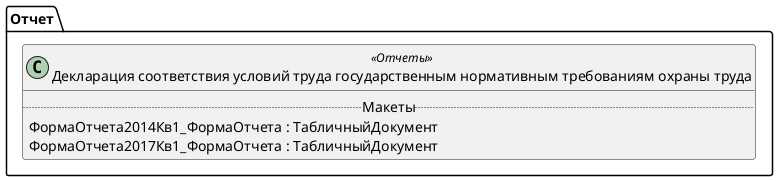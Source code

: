 ﻿@startuml РегламентированныйОтчетСоответствиеУсловийТруда
'!include templates.wsd
'..\include templates.wsd
class Отчет.РегламентированныйОтчетСоответствиеУсловийТруда as "Декларация соответствия условий труда государственным нормативным требованиям охраны труда" <<Отчеты>>
{
..Макеты..
ФормаОтчета2014Кв1_ФормаОтчета : ТабличныйДокумент
ФормаОтчета2017Кв1_ФормаОтчета : ТабличныйДокумент
}
@enduml
